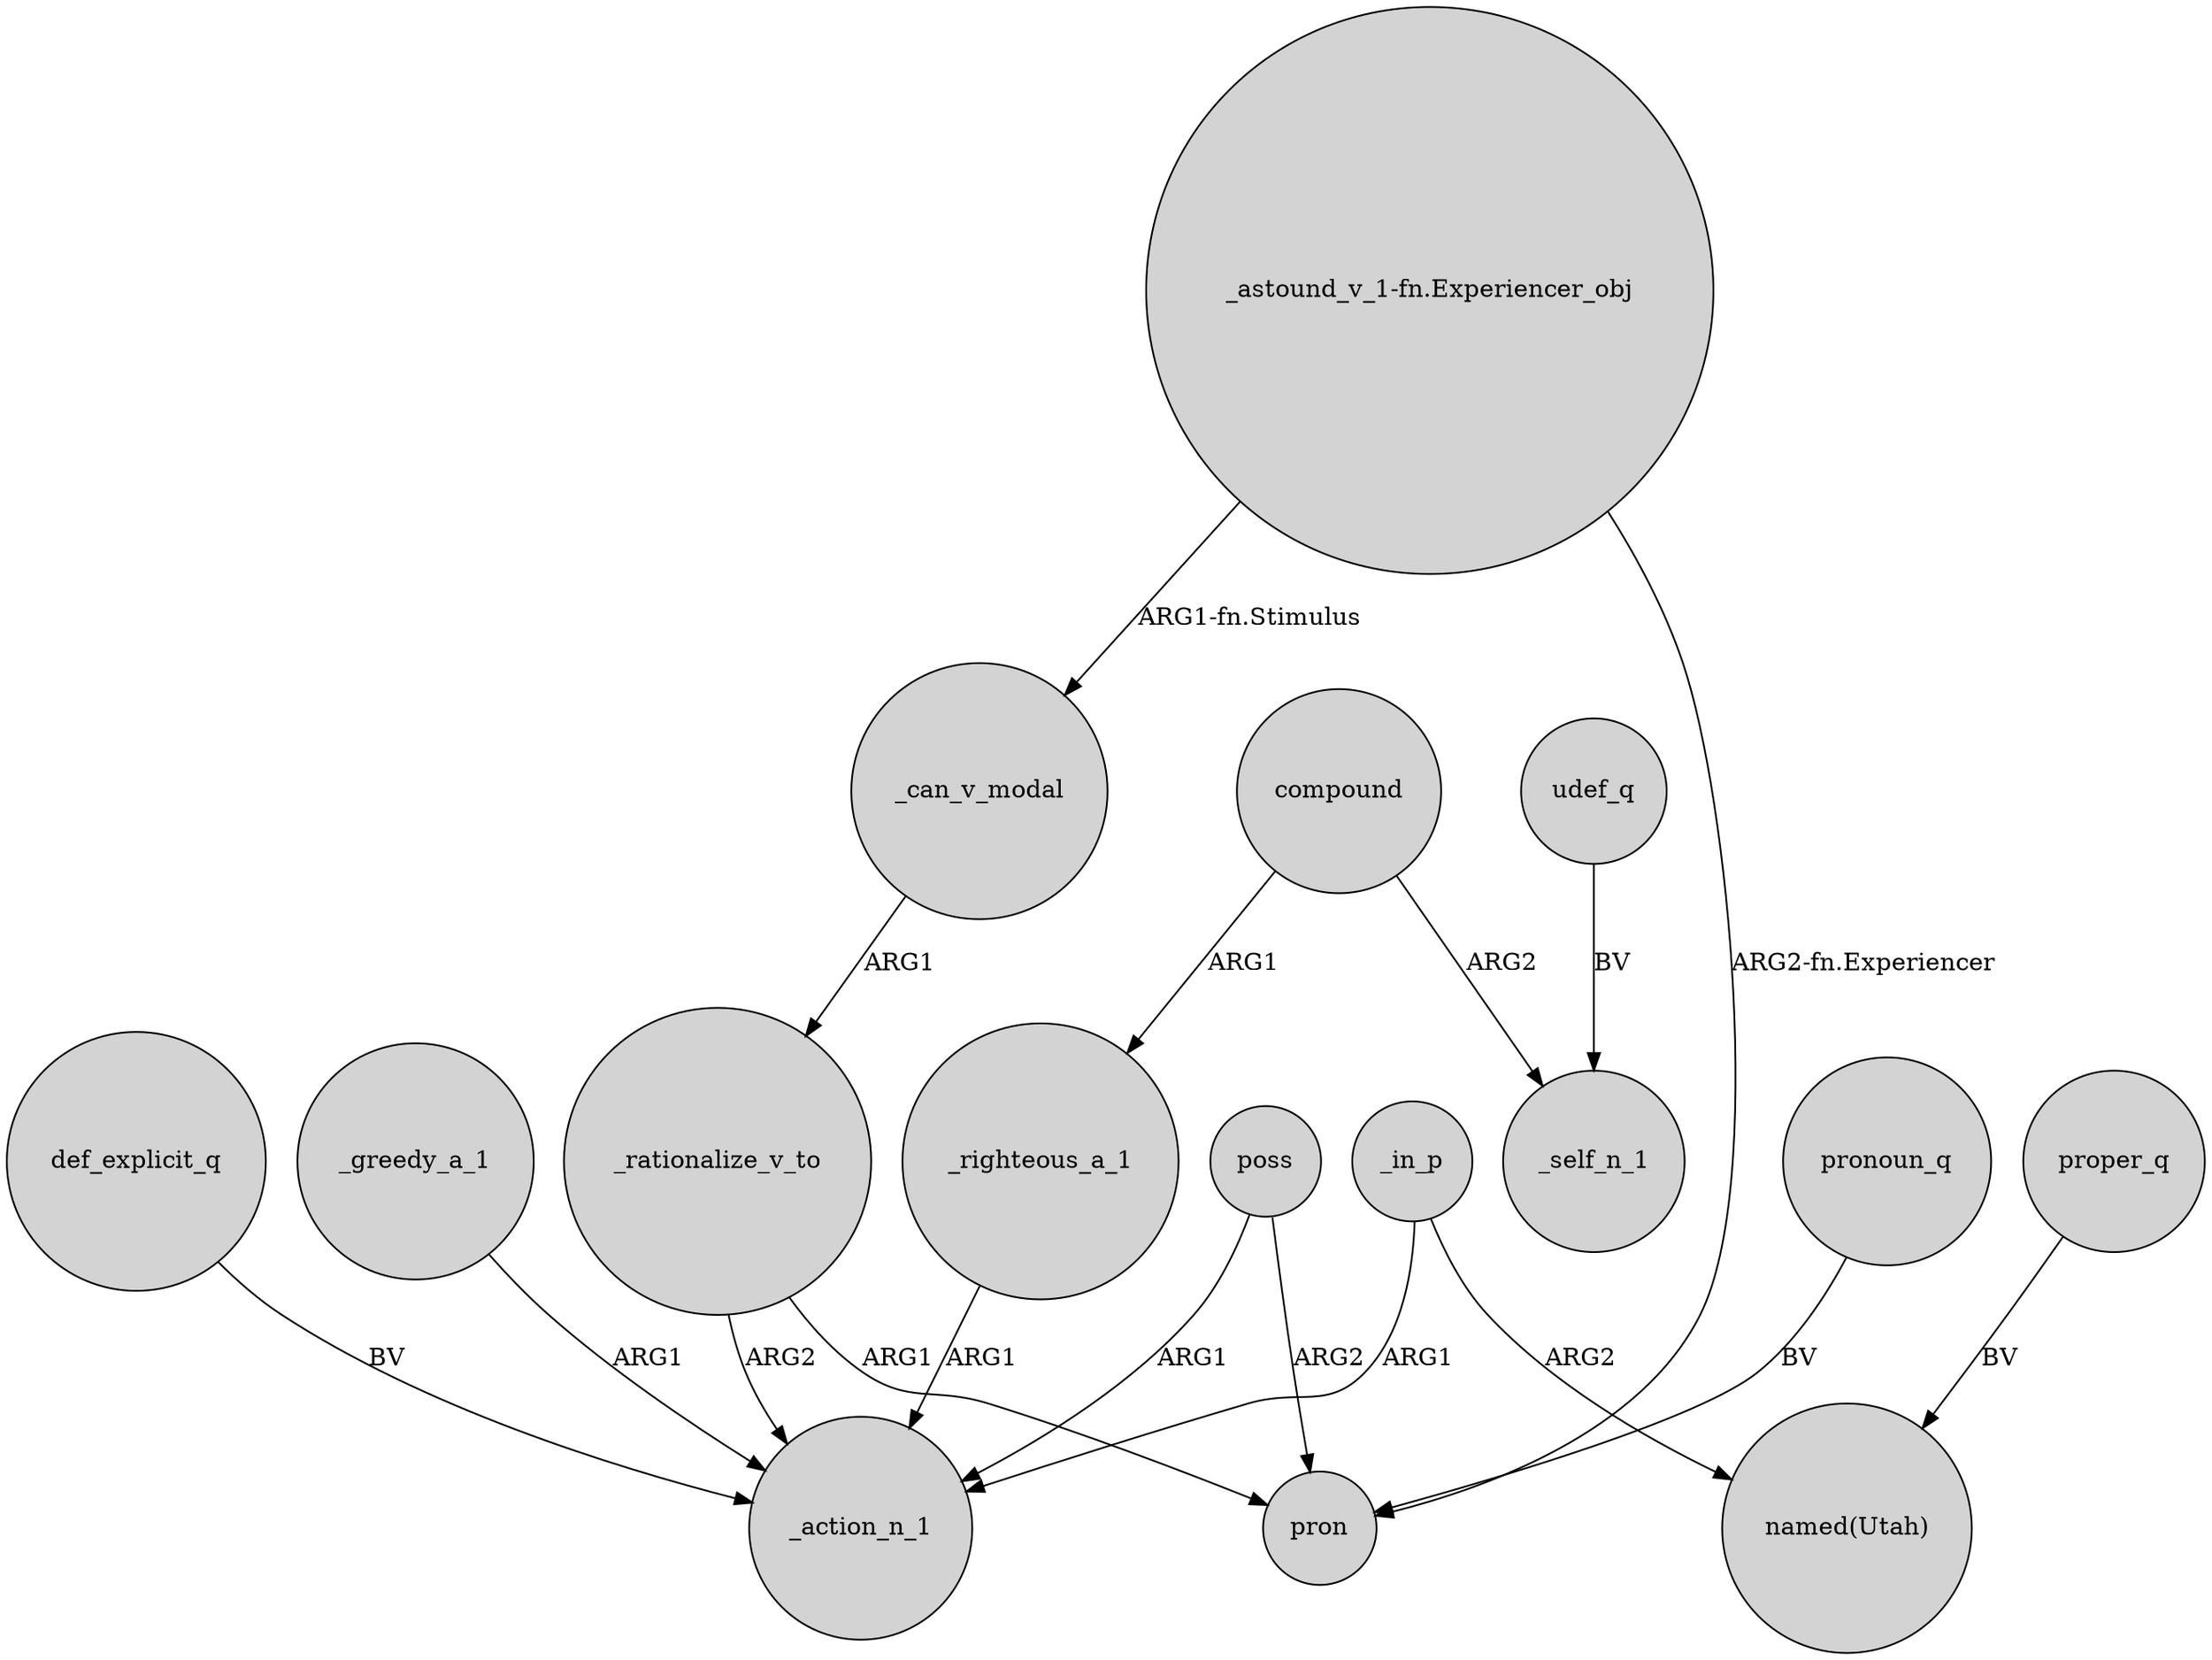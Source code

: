 digraph {
	node [shape=circle style=filled]
	_in_p -> _action_n_1 [label=ARG1]
	_in_p -> "named(Utah)" [label=ARG2]
	_righteous_a_1 -> _action_n_1 [label=ARG1]
	compound -> _righteous_a_1 [label=ARG1]
	poss -> _action_n_1 [label=ARG1]
	"_astound_v_1-fn.Experiencer_obj" -> _can_v_modal [label="ARG1-fn.Stimulus"]
	"_astound_v_1-fn.Experiencer_obj" -> pron [label="ARG2-fn.Experiencer"]
	pronoun_q -> pron [label=BV]
	_rationalize_v_to -> _action_n_1 [label=ARG2]
	def_explicit_q -> _action_n_1 [label=BV]
	poss -> pron [label=ARG2]
	proper_q -> "named(Utah)" [label=BV]
	udef_q -> _self_n_1 [label=BV]
	_greedy_a_1 -> _action_n_1 [label=ARG1]
	compound -> _self_n_1 [label=ARG2]
	_rationalize_v_to -> pron [label=ARG1]
	_can_v_modal -> _rationalize_v_to [label=ARG1]
}
